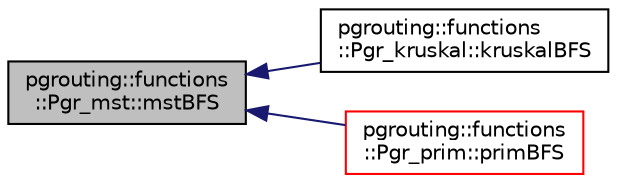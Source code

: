 digraph "pgrouting::functions::Pgr_mst::mstBFS"
{
  edge [fontname="Helvetica",fontsize="10",labelfontname="Helvetica",labelfontsize="10"];
  node [fontname="Helvetica",fontsize="10",shape=record];
  rankdir="LR";
  Node70 [label="pgrouting::functions\l::Pgr_mst::mstBFS",height=0.2,width=0.4,color="black", fillcolor="grey75", style="filled", fontcolor="black"];
  Node70 -> Node71 [dir="back",color="midnightblue",fontsize="10",style="solid",fontname="Helvetica"];
  Node71 [label="pgrouting::functions\l::Pgr_kruskal::kruskalBFS",height=0.2,width=0.4,color="black", fillcolor="white", style="filled",URL="$classpgrouting_1_1functions_1_1Pgr__kruskal.html#a359246a7c7d73b0bcdfa962ad05bc315"];
  Node70 -> Node72 [dir="back",color="midnightblue",fontsize="10",style="solid",fontname="Helvetica"];
  Node72 [label="pgrouting::functions\l::Pgr_prim::primBFS",height=0.2,width=0.4,color="red", fillcolor="white", style="filled",URL="$classpgrouting_1_1functions_1_1Pgr__prim.html#a23572ba432dcb4dfa97fbe75385f3bef"];
}
